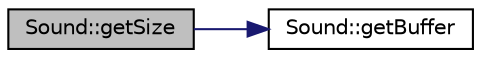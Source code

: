 digraph "Sound::getSize"
{
  edge [fontname="Helvetica",fontsize="10",labelfontname="Helvetica",labelfontsize="10"];
  node [fontname="Helvetica",fontsize="10",shape=record];
  rankdir="LR";
  Node1 [label="Sound::getSize",height=0.2,width=0.4,color="black", fillcolor="grey75", style="filled", fontcolor="black"];
  Node1 -> Node2 [color="midnightblue",fontsize="10",style="solid",fontname="Helvetica"];
  Node2 [label="Sound::getBuffer",height=0.2,width=0.4,color="black", fillcolor="white", style="filled",URL="$class_sound.html#aa9fc932cd854b88c2b2cfefaeaf7641e"];
}

